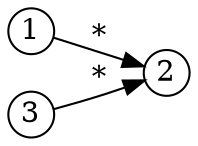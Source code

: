 digraph GSS {
    rankdir=LR
    node [shape=circle fixedsize=true width=0.3]
    1 -> 2 [label="*"]
    3 -> 2 [label="*"]
}
